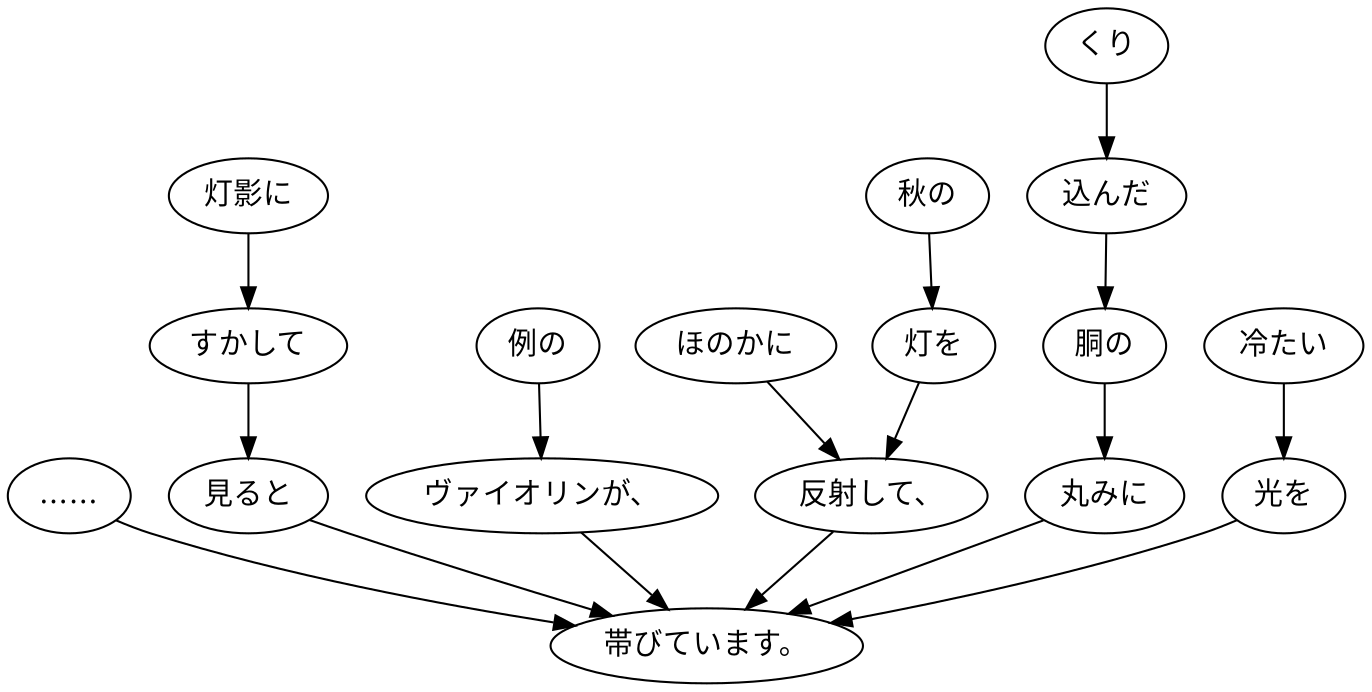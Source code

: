digraph graph8030 {
	node0 [label="……"];
	node1 [label="灯影に"];
	node2 [label="すかして"];
	node3 [label="見ると"];
	node4 [label="例の"];
	node5 [label="ヴァイオリンが、"];
	node6 [label="ほのかに"];
	node7 [label="秋の"];
	node8 [label="灯を"];
	node9 [label="反射して、"];
	node10 [label="くり"];
	node11 [label="込んだ"];
	node12 [label="胴の"];
	node13 [label="丸みに"];
	node14 [label="冷たい"];
	node15 [label="光を"];
	node16 [label="帯びています。"];
	node0 -> node16;
	node1 -> node2;
	node2 -> node3;
	node3 -> node16;
	node4 -> node5;
	node5 -> node16;
	node6 -> node9;
	node7 -> node8;
	node8 -> node9;
	node9 -> node16;
	node10 -> node11;
	node11 -> node12;
	node12 -> node13;
	node13 -> node16;
	node14 -> node15;
	node15 -> node16;
}
